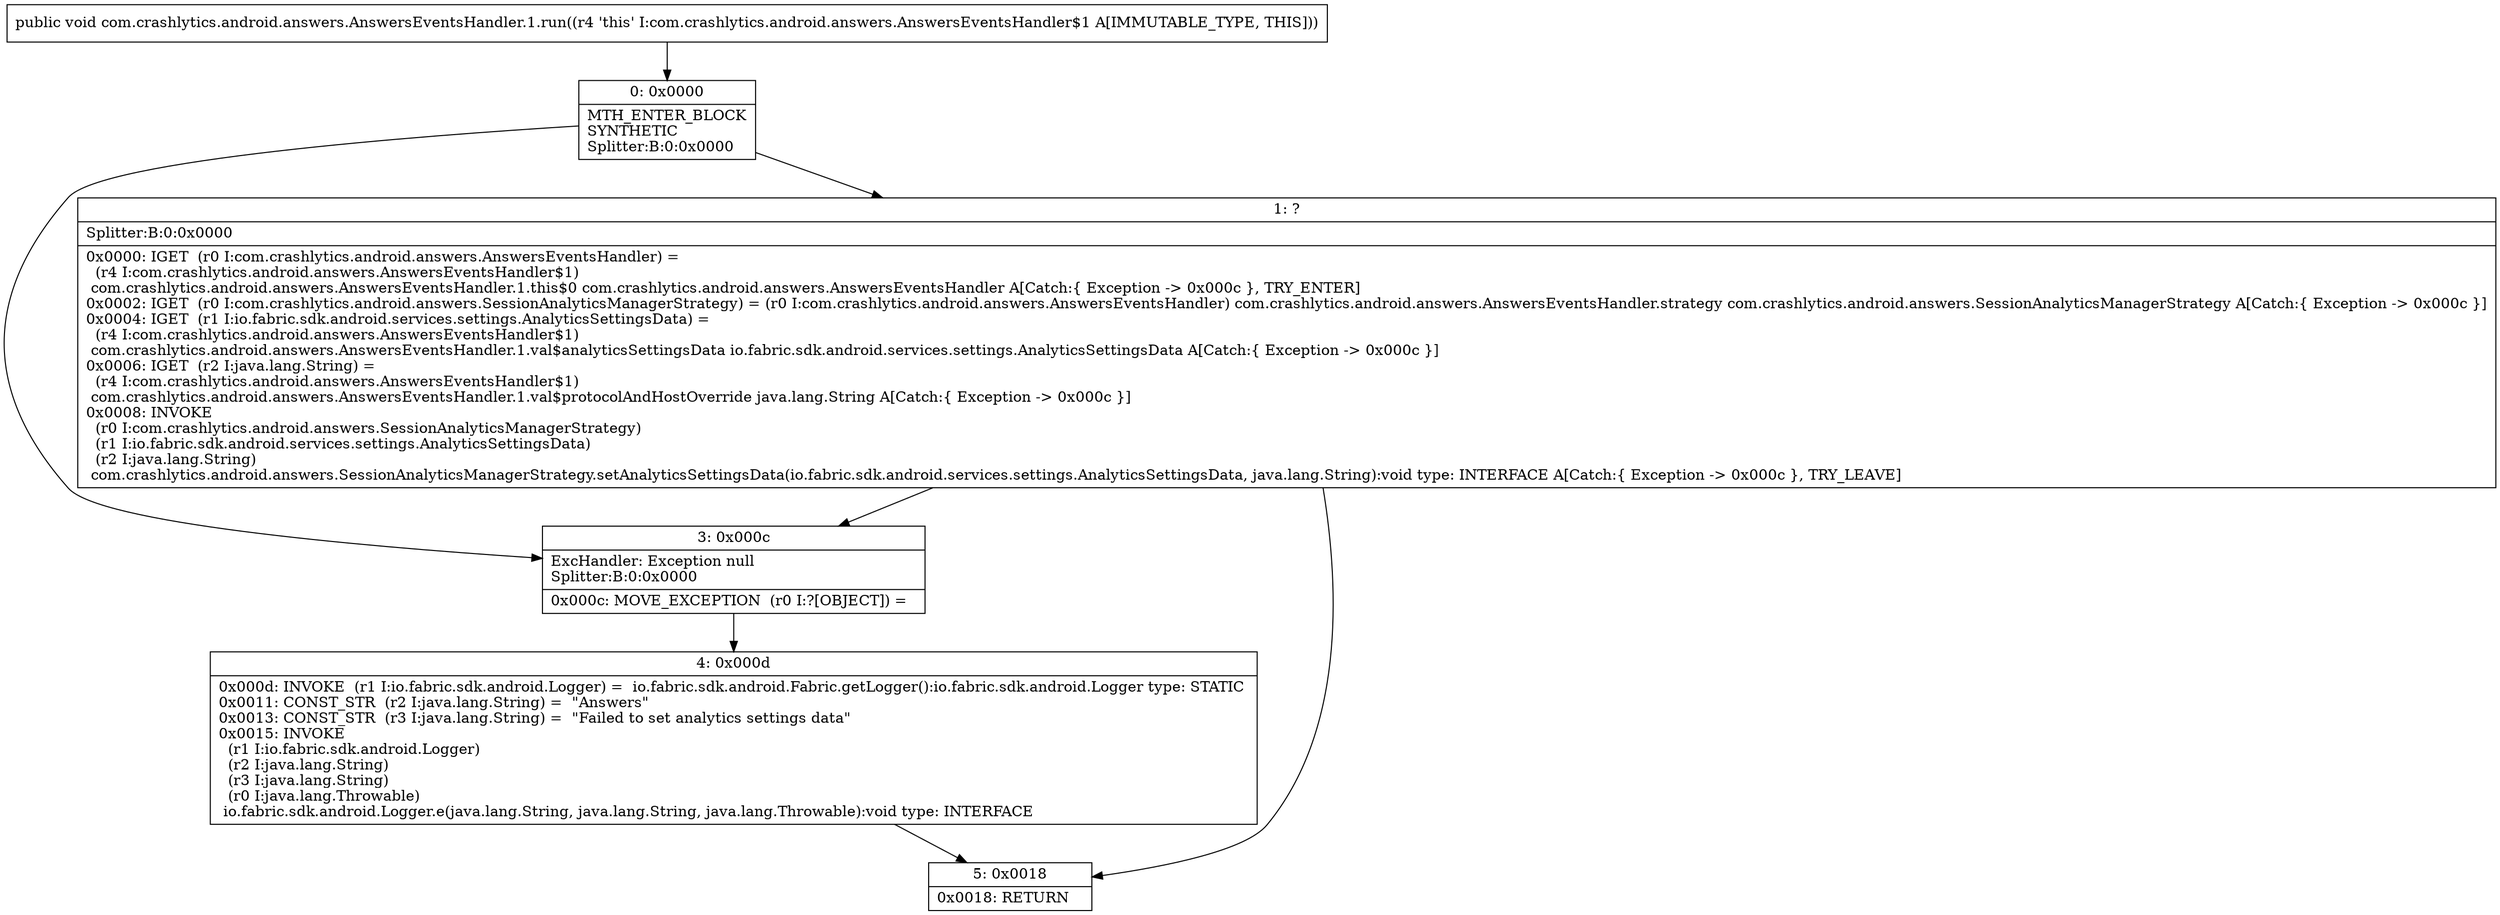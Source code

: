 digraph "CFG forcom.crashlytics.android.answers.AnswersEventsHandler.1.run()V" {
Node_0 [shape=record,label="{0\:\ 0x0000|MTH_ENTER_BLOCK\lSYNTHETIC\lSplitter:B:0:0x0000\l}"];
Node_1 [shape=record,label="{1\:\ ?|Splitter:B:0:0x0000\l|0x0000: IGET  (r0 I:com.crashlytics.android.answers.AnswersEventsHandler) = \l  (r4 I:com.crashlytics.android.answers.AnswersEventsHandler$1)\l com.crashlytics.android.answers.AnswersEventsHandler.1.this$0 com.crashlytics.android.answers.AnswersEventsHandler A[Catch:\{ Exception \-\> 0x000c \}, TRY_ENTER]\l0x0002: IGET  (r0 I:com.crashlytics.android.answers.SessionAnalyticsManagerStrategy) = (r0 I:com.crashlytics.android.answers.AnswersEventsHandler) com.crashlytics.android.answers.AnswersEventsHandler.strategy com.crashlytics.android.answers.SessionAnalyticsManagerStrategy A[Catch:\{ Exception \-\> 0x000c \}]\l0x0004: IGET  (r1 I:io.fabric.sdk.android.services.settings.AnalyticsSettingsData) = \l  (r4 I:com.crashlytics.android.answers.AnswersEventsHandler$1)\l com.crashlytics.android.answers.AnswersEventsHandler.1.val$analyticsSettingsData io.fabric.sdk.android.services.settings.AnalyticsSettingsData A[Catch:\{ Exception \-\> 0x000c \}]\l0x0006: IGET  (r2 I:java.lang.String) = \l  (r4 I:com.crashlytics.android.answers.AnswersEventsHandler$1)\l com.crashlytics.android.answers.AnswersEventsHandler.1.val$protocolAndHostOverride java.lang.String A[Catch:\{ Exception \-\> 0x000c \}]\l0x0008: INVOKE  \l  (r0 I:com.crashlytics.android.answers.SessionAnalyticsManagerStrategy)\l  (r1 I:io.fabric.sdk.android.services.settings.AnalyticsSettingsData)\l  (r2 I:java.lang.String)\l com.crashlytics.android.answers.SessionAnalyticsManagerStrategy.setAnalyticsSettingsData(io.fabric.sdk.android.services.settings.AnalyticsSettingsData, java.lang.String):void type: INTERFACE A[Catch:\{ Exception \-\> 0x000c \}, TRY_LEAVE]\l}"];
Node_3 [shape=record,label="{3\:\ 0x000c|ExcHandler: Exception null\lSplitter:B:0:0x0000\l|0x000c: MOVE_EXCEPTION  (r0 I:?[OBJECT]) =  \l}"];
Node_4 [shape=record,label="{4\:\ 0x000d|0x000d: INVOKE  (r1 I:io.fabric.sdk.android.Logger) =  io.fabric.sdk.android.Fabric.getLogger():io.fabric.sdk.android.Logger type: STATIC \l0x0011: CONST_STR  (r2 I:java.lang.String) =  \"Answers\" \l0x0013: CONST_STR  (r3 I:java.lang.String) =  \"Failed to set analytics settings data\" \l0x0015: INVOKE  \l  (r1 I:io.fabric.sdk.android.Logger)\l  (r2 I:java.lang.String)\l  (r3 I:java.lang.String)\l  (r0 I:java.lang.Throwable)\l io.fabric.sdk.android.Logger.e(java.lang.String, java.lang.String, java.lang.Throwable):void type: INTERFACE \l}"];
Node_5 [shape=record,label="{5\:\ 0x0018|0x0018: RETURN   \l}"];
MethodNode[shape=record,label="{public void com.crashlytics.android.answers.AnswersEventsHandler.1.run((r4 'this' I:com.crashlytics.android.answers.AnswersEventsHandler$1 A[IMMUTABLE_TYPE, THIS])) }"];
MethodNode -> Node_0;
Node_0 -> Node_1;
Node_0 -> Node_3;
Node_1 -> Node_3;
Node_1 -> Node_5;
Node_3 -> Node_4;
Node_4 -> Node_5;
}

